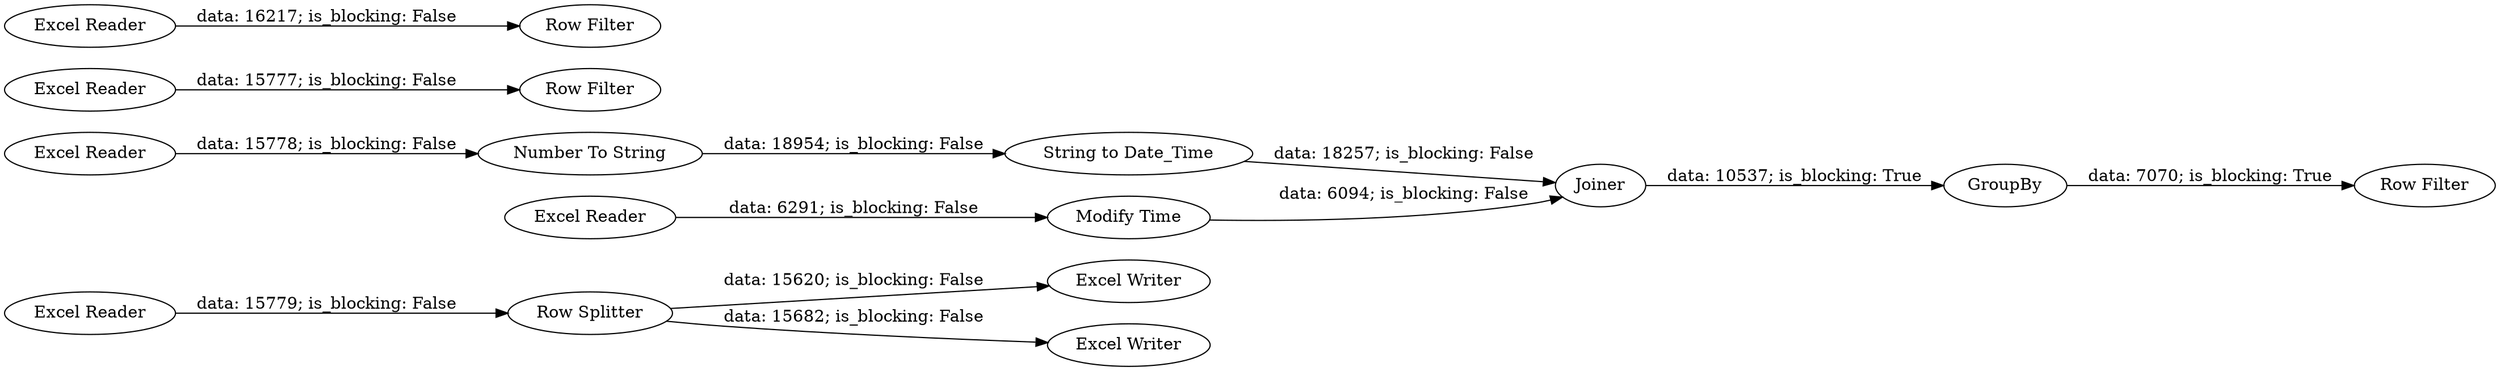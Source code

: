 digraph {
	"-5722260420619827070_22" [label="Excel Reader"]
	"-5722260420619827070_13" [label="Excel Reader"]
	"-5722260420619827070_1" [label="Excel Reader"]
	"-5722260420619827070_19" [label="Row Filter"]
	"-5722260420619827070_23" [label="Row Splitter"]
	"-5722260420619827070_17" [label=Joiner]
	"-5722260420619827070_20" [label="Excel Reader"]
	"-5722260420619827070_15" [label="String to Date_Time"]
	"-5722260420619827070_12" [label="Modify Time"]
	"-5722260420619827070_16" [label="Excel Reader"]
	"-5722260420619827070_21" [label="Row Filter"]
	"-5722260420619827070_24" [label="Excel Writer"]
	"-5722260420619827070_25" [label="Excel Writer"]
	"-5722260420619827070_14" [label="Number To String"]
	"-5722260420619827070_2" [label="Row Filter"]
	"-5722260420619827070_18" [label=GroupBy]
	"-5722260420619827070_18" -> "-5722260420619827070_19" [label="data: 7070; is_blocking: True"]
	"-5722260420619827070_20" -> "-5722260420619827070_21" [label="data: 16217; is_blocking: False"]
	"-5722260420619827070_15" -> "-5722260420619827070_17" [label="data: 18257; is_blocking: False"]
	"-5722260420619827070_23" -> "-5722260420619827070_24" [label="data: 15620; is_blocking: False"]
	"-5722260420619827070_13" -> "-5722260420619827070_14" [label="data: 15778; is_blocking: False"]
	"-5722260420619827070_14" -> "-5722260420619827070_15" [label="data: 18954; is_blocking: False"]
	"-5722260420619827070_17" -> "-5722260420619827070_18" [label="data: 10537; is_blocking: True"]
	"-5722260420619827070_16" -> "-5722260420619827070_12" [label="data: 6291; is_blocking: False"]
	"-5722260420619827070_22" -> "-5722260420619827070_23" [label="data: 15779; is_blocking: False"]
	"-5722260420619827070_12" -> "-5722260420619827070_17" [label="data: 6094; is_blocking: False"]
	"-5722260420619827070_23" -> "-5722260420619827070_25" [label="data: 15682; is_blocking: False"]
	"-5722260420619827070_1" -> "-5722260420619827070_2" [label="data: 15777; is_blocking: False"]
	rankdir=LR
}
